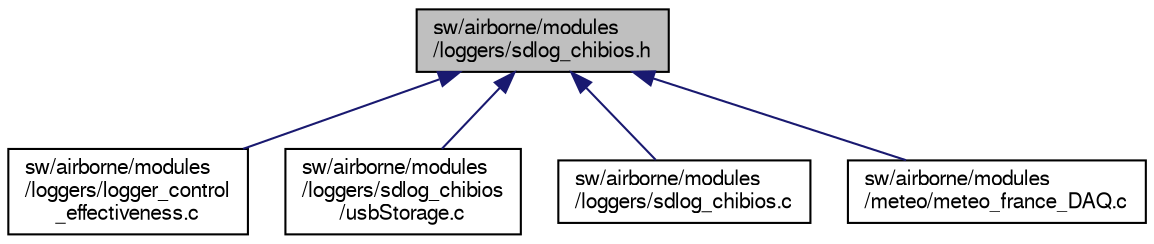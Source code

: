 digraph "sw/airborne/modules/loggers/sdlog_chibios.h"
{
  edge [fontname="FreeSans",fontsize="10",labelfontname="FreeSans",labelfontsize="10"];
  node [fontname="FreeSans",fontsize="10",shape=record];
  Node1 [label="sw/airborne/modules\l/loggers/sdlog_chibios.h",height=0.2,width=0.4,color="black", fillcolor="grey75", style="filled", fontcolor="black"];
  Node1 -> Node2 [dir="back",color="midnightblue",fontsize="10",style="solid",fontname="FreeSans"];
  Node2 [label="sw/airborne/modules\l/loggers/logger_control\l_effectiveness.c",height=0.2,width=0.4,color="black", fillcolor="white", style="filled",URL="$logger__control__effectiveness_8c.html",tooltip="Log data required to compute control effectiveness. "];
  Node1 -> Node3 [dir="back",color="midnightblue",fontsize="10",style="solid",fontname="FreeSans"];
  Node3 [label="sw/airborne/modules\l/loggers/sdlog_chibios\l/usbStorage.c",height=0.2,width=0.4,color="black", fillcolor="white", style="filled",URL="$usbStorage_8c.html"];
  Node1 -> Node4 [dir="back",color="midnightblue",fontsize="10",style="solid",fontname="FreeSans"];
  Node4 [label="sw/airborne/modules\l/loggers/sdlog_chibios.c",height=0.2,width=0.4,color="black", fillcolor="white", style="filled",URL="$sdlog__chibios_8c.html"];
  Node1 -> Node5 [dir="back",color="midnightblue",fontsize="10",style="solid",fontname="FreeSans"];
  Node5 [label="sw/airborne/modules\l/meteo/meteo_france_DAQ.c",height=0.2,width=0.4,color="black", fillcolor="white", style="filled",URL="$meteo__france__DAQ_8c.html",tooltip="Communication module with the Data Acquisition board from Meteo France. "];
}
